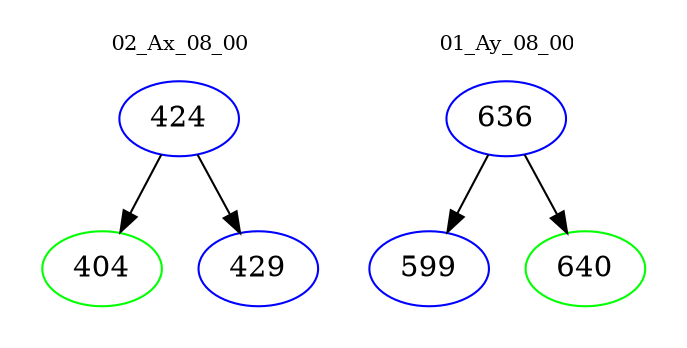 digraph{
subgraph cluster_0 {
color = white
label = "02_Ax_08_00";
fontsize=10;
T0_424 [label="424", color="blue"]
T0_424 -> T0_404 [color="black"]
T0_404 [label="404", color="green"]
T0_424 -> T0_429 [color="black"]
T0_429 [label="429", color="blue"]
}
subgraph cluster_1 {
color = white
label = "01_Ay_08_00";
fontsize=10;
T1_636 [label="636", color="blue"]
T1_636 -> T1_599 [color="black"]
T1_599 [label="599", color="blue"]
T1_636 -> T1_640 [color="black"]
T1_640 [label="640", color="green"]
}
}
